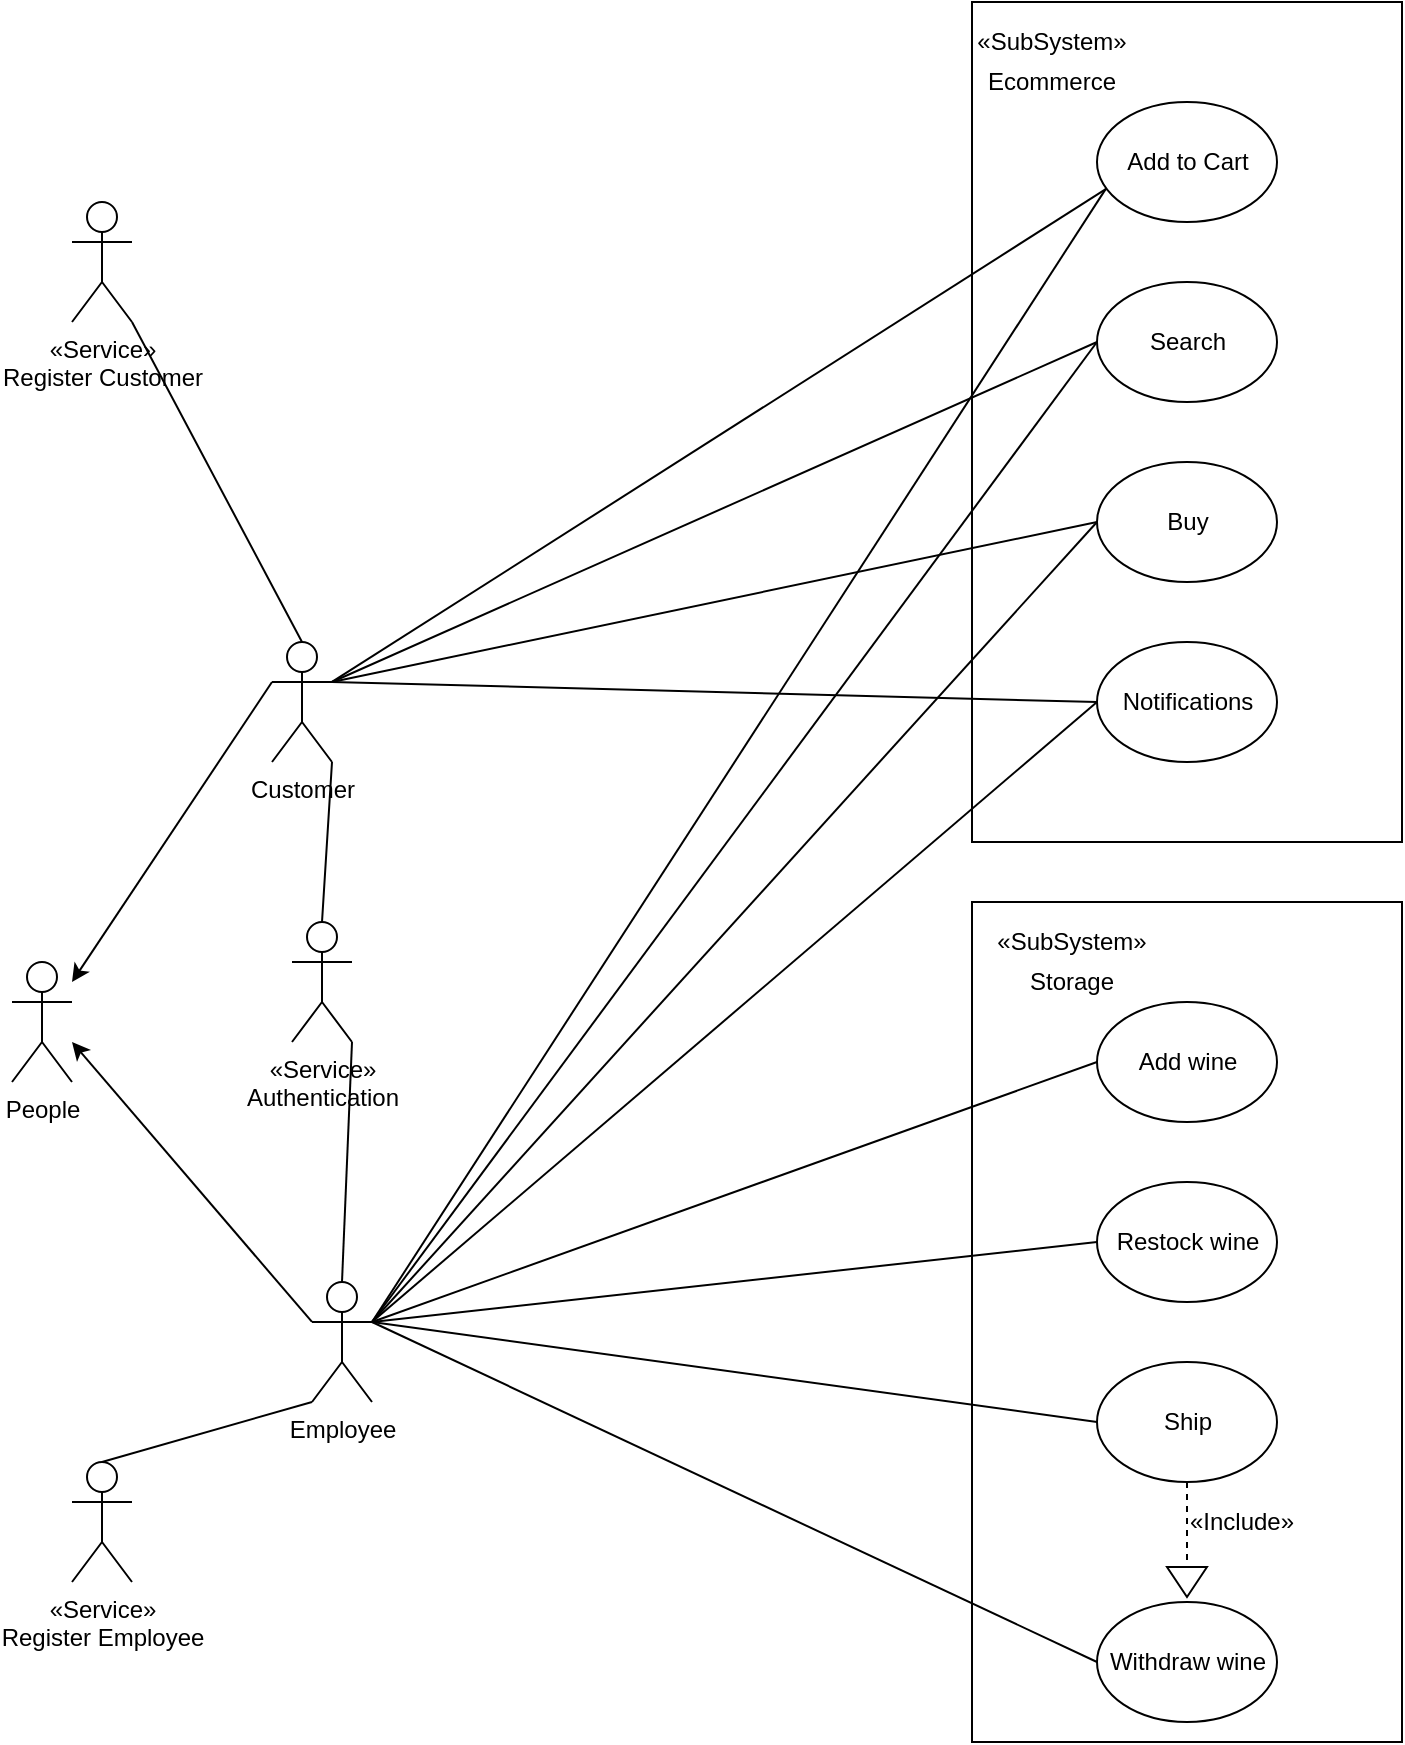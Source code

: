 <mxfile version="13.6.5">
    <diagram id="dBRtx-TbVDWdsvKZ1wc_" name="Page-1">
        <mxGraphModel dx="2299" dy="709" grid="1" gridSize="10" guides="1" tooltips="1" connect="1" arrows="1" fold="1" page="1" pageScale="1" pageWidth="850" pageHeight="1100" background="none" math="0" shadow="0">
            <root>
                <mxCell id="0"/>
                <mxCell id="1" parent="0"/>
                <mxCell id="10" value="" style="group" parent="1" connectable="0" vertex="1">
                    <mxGeometry x="-350" y="40" width="215" height="420" as="geometry"/>
                </mxCell>
                <mxCell id="kgXZ0zoaN98ubbGLQl3t-60" value="" style="rounded=0;whiteSpace=wrap;html=1;fillColor=none;" parent="10" vertex="1">
                    <mxGeometry width="215" height="420" as="geometry"/>
                </mxCell>
                <mxCell id="2" value="«SubSystem»" style="text;html=1;strokeColor=none;fillColor=none;align=center;verticalAlign=middle;whiteSpace=wrap;rounded=0;" parent="10" vertex="1">
                    <mxGeometry x="20" y="10" width="40" height="20" as="geometry"/>
                </mxCell>
                <mxCell id="3" value="Ecommerce" style="text;html=1;strokeColor=none;fillColor=none;align=center;verticalAlign=middle;whiteSpace=wrap;rounded=0;" parent="10" vertex="1">
                    <mxGeometry x="20" y="30" width="40" height="20" as="geometry"/>
                </mxCell>
                <mxCell id="6" value="Search" style="ellipse;whiteSpace=wrap;html=1;fillColor=none;" parent="10" vertex="1">
                    <mxGeometry x="62.5" y="140" width="90" height="60" as="geometry"/>
                </mxCell>
                <mxCell id="7" value="Add to Cart" style="ellipse;whiteSpace=wrap;html=1;fillColor=none;" parent="10" vertex="1">
                    <mxGeometry x="62.5" y="50" width="90" height="60" as="geometry"/>
                </mxCell>
                <mxCell id="8" value="Buy" style="ellipse;whiteSpace=wrap;html=1;fillColor=none;" parent="10" vertex="1">
                    <mxGeometry x="62.5" y="230" width="90" height="60" as="geometry"/>
                </mxCell>
                <mxCell id="9" value="Notifications" style="ellipse;whiteSpace=wrap;html=1;fillColor=none;" parent="10" vertex="1">
                    <mxGeometry x="62.5" y="320" width="90" height="60" as="geometry"/>
                </mxCell>
                <mxCell id="kgXZ0zoaN98ubbGLQl3t-65" value="" style="endArrow=none;html=1;entryX=0;entryY=0.5;entryDx=0;entryDy=0;" parent="1" target="6" edge="1">
                    <mxGeometry width="50" height="50" relative="1" as="geometry">
                        <mxPoint x="-670" y="380" as="sourcePoint"/>
                        <mxPoint x="-390" y="160" as="targetPoint"/>
                    </mxGeometry>
                </mxCell>
                <mxCell id="20" value="" style="endArrow=none;html=1;entryX=0.053;entryY=0.722;entryDx=0;entryDy=0;exitX=1;exitY=0.333;exitDx=0;exitDy=0;exitPerimeter=0;entryPerimeter=0;" parent="1" source="jjboZwCjy1TyvQqFzcBL-4" target="7" edge="1">
                    <mxGeometry width="50" height="50" relative="1" as="geometry">
                        <mxPoint x="-660" y="390" as="sourcePoint"/>
                        <mxPoint x="-277.5" y="130" as="targetPoint"/>
                    </mxGeometry>
                </mxCell>
                <mxCell id="21" value="" style="endArrow=none;html=1;entryX=0;entryY=0.5;entryDx=0;entryDy=0;" parent="1" target="8" edge="1">
                    <mxGeometry width="50" height="50" relative="1" as="geometry">
                        <mxPoint x="-670" y="380" as="sourcePoint"/>
                        <mxPoint x="-277.5" y="220" as="targetPoint"/>
                    </mxGeometry>
                </mxCell>
                <mxCell id="22" value="" style="endArrow=none;html=1;entryX=0;entryY=0.5;entryDx=0;entryDy=0;exitX=1;exitY=0.333;exitDx=0;exitDy=0;exitPerimeter=0;" parent="1" source="jjboZwCjy1TyvQqFzcBL-4" target="9" edge="1">
                    <mxGeometry width="50" height="50" relative="1" as="geometry">
                        <mxPoint x="-660" y="390" as="sourcePoint"/>
                        <mxPoint x="-277.5" y="310" as="targetPoint"/>
                    </mxGeometry>
                </mxCell>
                <mxCell id="kgXZ0zoaN98ubbGLQl3t-66" value="" style="endArrow=none;html=1;entryX=0;entryY=0.5;entryDx=0;entryDy=0;exitX=1;exitY=0.333;exitDx=0;exitDy=0;exitPerimeter=0;" parent="1" target="16" edge="1">
                    <mxGeometry width="50" height="50" relative="1" as="geometry">
                        <mxPoint x="-650" y="700" as="sourcePoint"/>
                        <mxPoint x="-257.5" y="450" as="targetPoint"/>
                    </mxGeometry>
                </mxCell>
                <mxCell id="kgXZ0zoaN98ubbGLQl3t-67" value="" style="endArrow=none;html=1;entryX=0;entryY=0.5;entryDx=0;entryDy=0;exitX=1;exitY=0.333;exitDx=0;exitDy=0;exitPerimeter=0;" parent="1" target="15" edge="1">
                    <mxGeometry width="50" height="50" relative="1" as="geometry">
                        <mxPoint x="-650" y="700" as="sourcePoint"/>
                        <mxPoint x="-287.5" y="600" as="targetPoint"/>
                    </mxGeometry>
                </mxCell>
                <mxCell id="kgXZ0zoaN98ubbGLQl3t-68" value="" style="endArrow=none;html=1;entryX=0;entryY=0.5;entryDx=0;entryDy=0;exitX=1;exitY=0.333;exitDx=0;exitDy=0;exitPerimeter=0;" parent="1" target="17" edge="1">
                    <mxGeometry width="50" height="50" relative="1" as="geometry">
                        <mxPoint x="-650" y="700" as="sourcePoint"/>
                        <mxPoint x="-287.5" y="600" as="targetPoint"/>
                    </mxGeometry>
                </mxCell>
                <mxCell id="kgXZ0zoaN98ubbGLQl3t-69" value="" style="endArrow=none;html=1;entryX=0;entryY=0.5;entryDx=0;entryDy=0;" parent="1" target="18" edge="1">
                    <mxGeometry width="50" height="50" relative="1" as="geometry">
                        <mxPoint x="-650" y="700" as="sourcePoint"/>
                        <mxPoint x="-257.5" y="630" as="targetPoint"/>
                    </mxGeometry>
                </mxCell>
                <mxCell id="27" value="" style="endArrow=none;html=1;entryX=0;entryY=0.5;entryDx=0;entryDy=0;" parent="1" target="9" edge="1">
                    <mxGeometry width="50" height="50" relative="1" as="geometry">
                        <mxPoint x="-650" y="700" as="sourcePoint"/>
                        <mxPoint x="-297.5" y="530" as="targetPoint"/>
                    </mxGeometry>
                </mxCell>
                <mxCell id="kgXZ0zoaN98ubbGLQl3t-70" value="" style="endArrow=none;html=1;entryX=0.048;entryY=0.726;entryDx=0;entryDy=0;entryPerimeter=0;" parent="1" target="7" edge="1">
                    <mxGeometry width="50" height="50" relative="1" as="geometry">
                        <mxPoint x="-650" y="700" as="sourcePoint"/>
                        <mxPoint x="-287.5" y="130" as="targetPoint"/>
                    </mxGeometry>
                </mxCell>
                <mxCell id="28" value="" style="endArrow=none;html=1;entryX=0;entryY=0.5;entryDx=0;entryDy=0;" parent="1" target="8" edge="1">
                    <mxGeometry width="50" height="50" relative="1" as="geometry">
                        <mxPoint x="-650" y="700" as="sourcePoint"/>
                        <mxPoint x="-277.5" y="400" as="targetPoint"/>
                    </mxGeometry>
                </mxCell>
                <mxCell id="kgXZ0zoaN98ubbGLQl3t-71" value="" style="endArrow=none;html=1;entryX=0;entryY=0.5;entryDx=0;entryDy=0;" parent="1" target="6" edge="1">
                    <mxGeometry width="50" height="50" relative="1" as="geometry">
                        <mxPoint x="-650" y="700" as="sourcePoint"/>
                        <mxPoint x="-273.18" y="143.56" as="targetPoint"/>
                    </mxGeometry>
                </mxCell>
                <mxCell id="jjboZwCjy1TyvQqFzcBL-1" value="People" style="shape=umlActor;verticalLabelPosition=bottom;verticalAlign=top;html=1;outlineConnect=0;" parent="1" vertex="1">
                    <mxGeometry x="-830" y="520" width="30" height="60" as="geometry"/>
                </mxCell>
                <mxCell id="jjboZwCjy1TyvQqFzcBL-2" value="Employee" style="shape=umlActor;verticalLabelPosition=bottom;verticalAlign=top;html=1;outlineConnect=0;" parent="1" vertex="1">
                    <mxGeometry x="-680" y="680" width="30" height="60" as="geometry"/>
                </mxCell>
                <mxCell id="jjboZwCjy1TyvQqFzcBL-4" value="Customer" style="shape=umlActor;verticalLabelPosition=bottom;verticalAlign=top;html=1;outlineConnect=0;" parent="1" vertex="1">
                    <mxGeometry x="-700" y="360" width="30" height="60" as="geometry"/>
                </mxCell>
                <mxCell id="kgXZ0zoaN98ubbGLQl3t-62" value="" style="endArrow=classic;html=1;exitX=0;exitY=0.333;exitDx=0;exitDy=0;exitPerimeter=0;" parent="1" source="jjboZwCjy1TyvQqFzcBL-2" edge="1">
                    <mxGeometry width="50" height="50" relative="1" as="geometry">
                        <mxPoint x="-710" y="700" as="sourcePoint"/>
                        <mxPoint x="-800" y="560" as="targetPoint"/>
                    </mxGeometry>
                </mxCell>
                <mxCell id="kgXZ0zoaN98ubbGLQl3t-64" value="" style="endArrow=classic;html=1;exitX=0;exitY=0.333;exitDx=0;exitDy=0;exitPerimeter=0;" parent="1" source="jjboZwCjy1TyvQqFzcBL-4" edge="1">
                    <mxGeometry width="50" height="50" relative="1" as="geometry">
                        <mxPoint x="-710" y="390" as="sourcePoint"/>
                        <mxPoint x="-800" y="530" as="targetPoint"/>
                    </mxGeometry>
                </mxCell>
                <mxCell id="35" value="" style="endArrow=none;html=1;entryX=1;entryY=1;entryDx=0;entryDy=0;exitX=0.5;exitY=0;exitDx=0;exitDy=0;exitPerimeter=0;entryPerimeter=0;" parent="1" source="jjboZwCjy1TyvQqFzcBL-4" target="44" edge="1">
                    <mxGeometry width="50" height="50" relative="1" as="geometry">
                        <mxPoint x="-660" y="390" as="sourcePoint"/>
                        <mxPoint x="-775" y="200" as="targetPoint"/>
                    </mxGeometry>
                </mxCell>
                <mxCell id="37" value="" style="endArrow=none;html=1;entryX=0.5;entryY=0;entryDx=0;entryDy=0;exitX=0;exitY=1;exitDx=0;exitDy=0;exitPerimeter=0;" parent="1" source="jjboZwCjy1TyvQqFzcBL-2" edge="1">
                    <mxGeometry width="50" height="50" relative="1" as="geometry">
                        <mxPoint x="-680" y="1100" as="sourcePoint"/>
                        <mxPoint x="-785" y="770" as="targetPoint"/>
                    </mxGeometry>
                </mxCell>
                <mxCell id="39" value="" style="endArrow=none;html=1;entryX=0.5;entryY=0;entryDx=0;entryDy=0;exitX=1;exitY=1;exitDx=0;exitDy=0;exitPerimeter=0;entryPerimeter=0;" edge="1" parent="1" source="jjboZwCjy1TyvQqFzcBL-4" target="41">
                    <mxGeometry width="50" height="50" relative="1" as="geometry">
                        <mxPoint x="-680" y="440" as="sourcePoint"/>
                        <mxPoint x="-665" y="500" as="targetPoint"/>
                    </mxGeometry>
                </mxCell>
                <mxCell id="40" value="" style="endArrow=none;html=1;entryX=0.5;entryY=0;entryDx=0;entryDy=0;entryPerimeter=0;exitX=1;exitY=1;exitDx=0;exitDy=0;exitPerimeter=0;" edge="1" parent="1" source="41" target="jjboZwCjy1TyvQqFzcBL-2">
                    <mxGeometry width="50" height="50" relative="1" as="geometry">
                        <mxPoint x="-665" y="600" as="sourcePoint"/>
                        <mxPoint x="-670" y="660" as="targetPoint"/>
                    </mxGeometry>
                </mxCell>
                <mxCell id="41" value="«Service»&lt;br&gt;Authentication" style="shape=umlActor;verticalLabelPosition=bottom;verticalAlign=top;html=1;outlineConnect=0;" vertex="1" parent="1">
                    <mxGeometry x="-690" y="500" width="30" height="60" as="geometry"/>
                </mxCell>
                <mxCell id="43" value="«Service»&lt;br&gt;Register Employee" style="shape=umlActor;verticalLabelPosition=bottom;verticalAlign=top;html=1;outlineConnect=0;" vertex="1" parent="1">
                    <mxGeometry x="-800" y="770" width="30" height="60" as="geometry"/>
                </mxCell>
                <mxCell id="44" value="«Service»&lt;br&gt;Register Customer" style="shape=umlActor;verticalLabelPosition=bottom;verticalAlign=top;html=1;outlineConnect=0;" vertex="1" parent="1">
                    <mxGeometry x="-800" y="140" width="30" height="60" as="geometry"/>
                </mxCell>
                <mxCell id="12" value="" style="rounded=0;whiteSpace=wrap;html=1;fillColor=none;" parent="1" vertex="1">
                    <mxGeometry x="-350" y="490" width="215" height="420" as="geometry"/>
                </mxCell>
                <mxCell id="13" value="«SubSystem»" style="text;html=1;strokeColor=none;fillColor=none;align=center;verticalAlign=middle;whiteSpace=wrap;rounded=0;" parent="1" vertex="1">
                    <mxGeometry x="-320" y="500" width="40" height="20" as="geometry"/>
                </mxCell>
                <mxCell id="14" value="Storage" style="text;html=1;strokeColor=none;fillColor=none;align=center;verticalAlign=middle;whiteSpace=wrap;rounded=0;" parent="1" vertex="1">
                    <mxGeometry x="-320" y="520" width="40" height="20" as="geometry"/>
                </mxCell>
                <mxCell id="15" value="Restock wine" style="ellipse;whiteSpace=wrap;html=1;fillColor=none;" parent="1" vertex="1">
                    <mxGeometry x="-287.5" y="630" width="90" height="60" as="geometry"/>
                </mxCell>
                <mxCell id="16" value="Add wine" style="ellipse;whiteSpace=wrap;html=1;fillColor=none;" parent="1" vertex="1">
                    <mxGeometry x="-287.5" y="540" width="90" height="60" as="geometry"/>
                </mxCell>
                <mxCell id="17" value="Ship" style="ellipse;whiteSpace=wrap;html=1;fillColor=none;" parent="1" vertex="1">
                    <mxGeometry x="-287.5" y="720" width="90" height="60" as="geometry"/>
                </mxCell>
                <mxCell id="18" value="Withdraw wine" style="ellipse;whiteSpace=wrap;html=1;fillColor=none;" parent="1" vertex="1">
                    <mxGeometry x="-287.5" y="840" width="90" height="60" as="geometry"/>
                </mxCell>
                <mxCell id="45" value="" style="endArrow=none;dashed=1;html=1;exitX=0.5;exitY=1;exitDx=0;exitDy=0;entryX=0;entryY=0.5;entryDx=0;entryDy=0;" edge="1" parent="1" source="17" target="46">
                    <mxGeometry width="50" height="50" relative="1" as="geometry">
                        <mxPoint x="-280" y="850" as="sourcePoint"/>
                        <mxPoint x="-230" y="800" as="targetPoint"/>
                    </mxGeometry>
                </mxCell>
                <mxCell id="46" value="" style="triangle;whiteSpace=wrap;html=1;rotation=90;" vertex="1" parent="1">
                    <mxGeometry x="-250" y="820" width="15" height="20" as="geometry"/>
                </mxCell>
                <mxCell id="47" value="«Include»" style="text;html=1;strokeColor=none;fillColor=none;align=center;verticalAlign=middle;whiteSpace=wrap;rounded=0;" vertex="1" parent="1">
                    <mxGeometry x="-235" y="790" width="40" height="20" as="geometry"/>
                </mxCell>
            </root>
        </mxGraphModel>
    </diagram>
</mxfile>